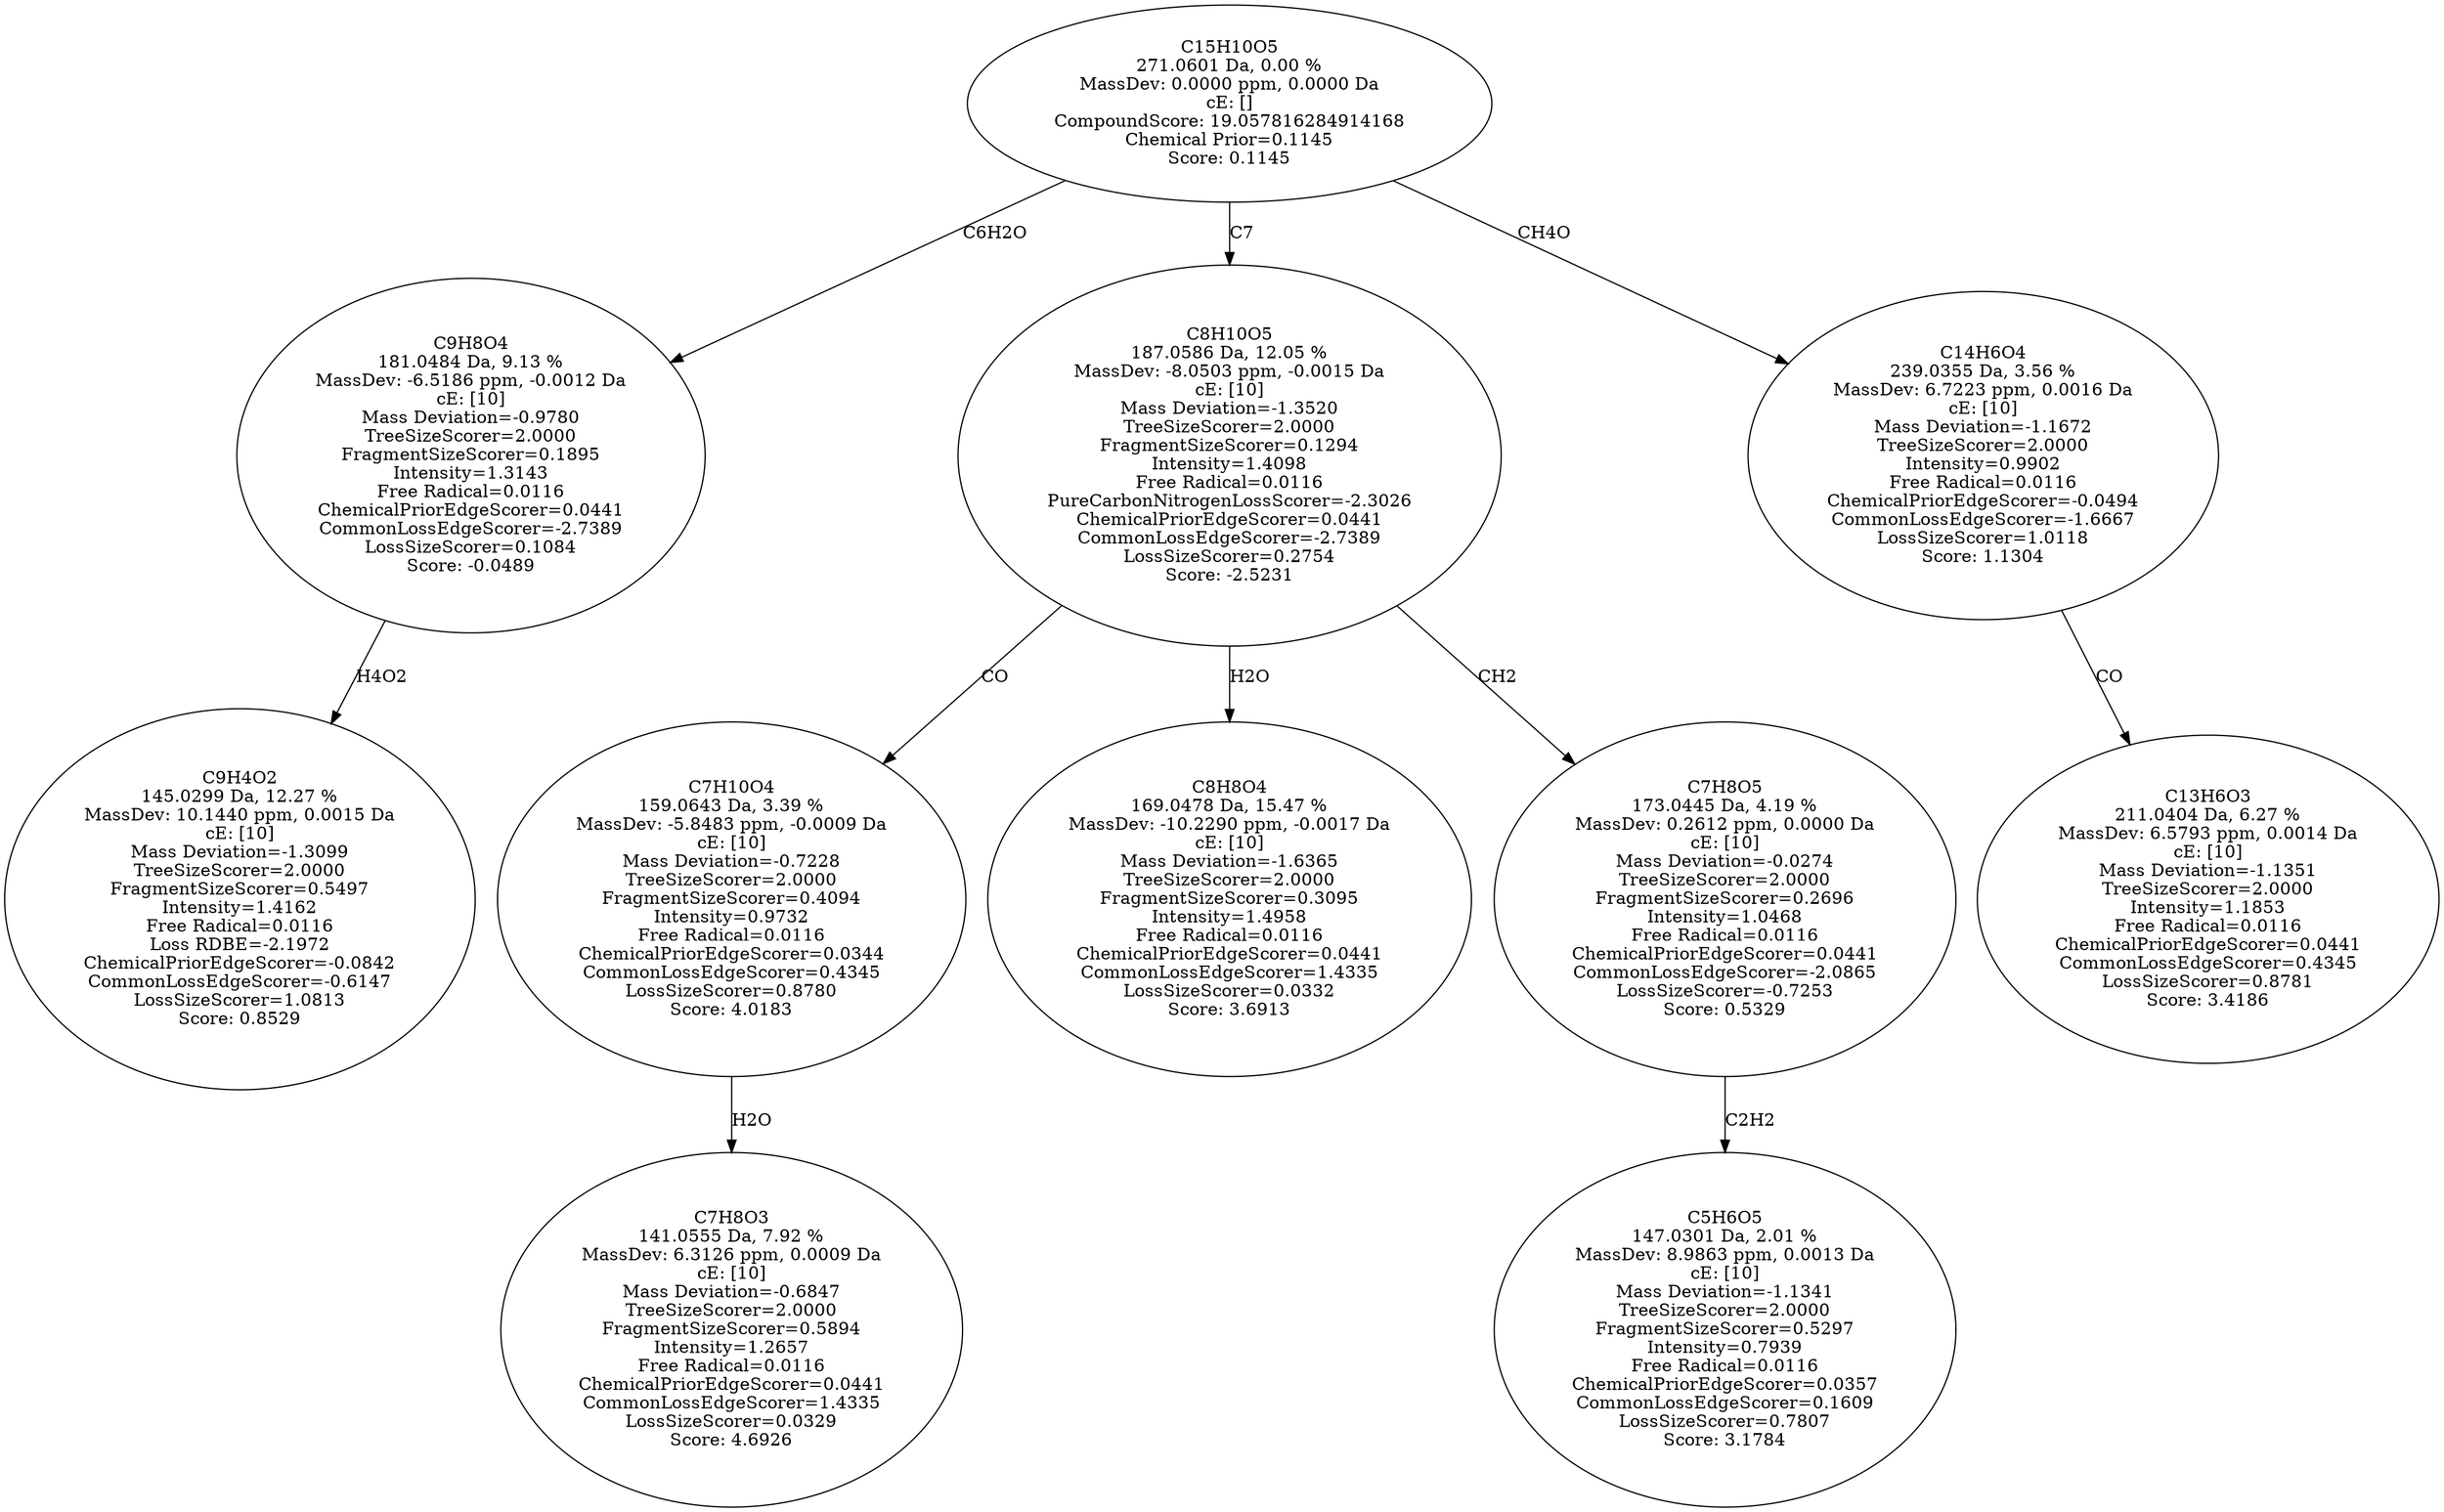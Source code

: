 strict digraph {
v1 [label="C9H4O2\n145.0299 Da, 12.27 %\nMassDev: 10.1440 ppm, 0.0015 Da\ncE: [10]\nMass Deviation=-1.3099\nTreeSizeScorer=2.0000\nFragmentSizeScorer=0.5497\nIntensity=1.4162\nFree Radical=0.0116\nLoss RDBE=-2.1972\nChemicalPriorEdgeScorer=-0.0842\nCommonLossEdgeScorer=-0.6147\nLossSizeScorer=1.0813\nScore: 0.8529"];
v2 [label="C9H8O4\n181.0484 Da, 9.13 %\nMassDev: -6.5186 ppm, -0.0012 Da\ncE: [10]\nMass Deviation=-0.9780\nTreeSizeScorer=2.0000\nFragmentSizeScorer=0.1895\nIntensity=1.3143\nFree Radical=0.0116\nChemicalPriorEdgeScorer=0.0441\nCommonLossEdgeScorer=-2.7389\nLossSizeScorer=0.1084\nScore: -0.0489"];
v3 [label="C7H8O3\n141.0555 Da, 7.92 %\nMassDev: 6.3126 ppm, 0.0009 Da\ncE: [10]\nMass Deviation=-0.6847\nTreeSizeScorer=2.0000\nFragmentSizeScorer=0.5894\nIntensity=1.2657\nFree Radical=0.0116\nChemicalPriorEdgeScorer=0.0441\nCommonLossEdgeScorer=1.4335\nLossSizeScorer=0.0329\nScore: 4.6926"];
v4 [label="C7H10O4\n159.0643 Da, 3.39 %\nMassDev: -5.8483 ppm, -0.0009 Da\ncE: [10]\nMass Deviation=-0.7228\nTreeSizeScorer=2.0000\nFragmentSizeScorer=0.4094\nIntensity=0.9732\nFree Radical=0.0116\nChemicalPriorEdgeScorer=0.0344\nCommonLossEdgeScorer=0.4345\nLossSizeScorer=0.8780\nScore: 4.0183"];
v5 [label="C8H8O4\n169.0478 Da, 15.47 %\nMassDev: -10.2290 ppm, -0.0017 Da\ncE: [10]\nMass Deviation=-1.6365\nTreeSizeScorer=2.0000\nFragmentSizeScorer=0.3095\nIntensity=1.4958\nFree Radical=0.0116\nChemicalPriorEdgeScorer=0.0441\nCommonLossEdgeScorer=1.4335\nLossSizeScorer=0.0332\nScore: 3.6913"];
v6 [label="C5H6O5\n147.0301 Da, 2.01 %\nMassDev: 8.9863 ppm, 0.0013 Da\ncE: [10]\nMass Deviation=-1.1341\nTreeSizeScorer=2.0000\nFragmentSizeScorer=0.5297\nIntensity=0.7939\nFree Radical=0.0116\nChemicalPriorEdgeScorer=0.0357\nCommonLossEdgeScorer=0.1609\nLossSizeScorer=0.7807\nScore: 3.1784"];
v7 [label="C7H8O5\n173.0445 Da, 4.19 %\nMassDev: 0.2612 ppm, 0.0000 Da\ncE: [10]\nMass Deviation=-0.0274\nTreeSizeScorer=2.0000\nFragmentSizeScorer=0.2696\nIntensity=1.0468\nFree Radical=0.0116\nChemicalPriorEdgeScorer=0.0441\nCommonLossEdgeScorer=-2.0865\nLossSizeScorer=-0.7253\nScore: 0.5329"];
v8 [label="C8H10O5\n187.0586 Da, 12.05 %\nMassDev: -8.0503 ppm, -0.0015 Da\ncE: [10]\nMass Deviation=-1.3520\nTreeSizeScorer=2.0000\nFragmentSizeScorer=0.1294\nIntensity=1.4098\nFree Radical=0.0116\nPureCarbonNitrogenLossScorer=-2.3026\nChemicalPriorEdgeScorer=0.0441\nCommonLossEdgeScorer=-2.7389\nLossSizeScorer=0.2754\nScore: -2.5231"];
v9 [label="C13H6O3\n211.0404 Da, 6.27 %\nMassDev: 6.5793 ppm, 0.0014 Da\ncE: [10]\nMass Deviation=-1.1351\nTreeSizeScorer=2.0000\nIntensity=1.1853\nFree Radical=0.0116\nChemicalPriorEdgeScorer=0.0441\nCommonLossEdgeScorer=0.4345\nLossSizeScorer=0.8781\nScore: 3.4186"];
v10 [label="C14H6O4\n239.0355 Da, 3.56 %\nMassDev: 6.7223 ppm, 0.0016 Da\ncE: [10]\nMass Deviation=-1.1672\nTreeSizeScorer=2.0000\nIntensity=0.9902\nFree Radical=0.0116\nChemicalPriorEdgeScorer=-0.0494\nCommonLossEdgeScorer=-1.6667\nLossSizeScorer=1.0118\nScore: 1.1304"];
v11 [label="C15H10O5\n271.0601 Da, 0.00 %\nMassDev: 0.0000 ppm, 0.0000 Da\ncE: []\nCompoundScore: 19.057816284914168\nChemical Prior=0.1145\nScore: 0.1145"];
v2 -> v1 [label="H4O2"];
v11 -> v2 [label="C6H2O"];
v4 -> v3 [label="H2O"];
v8 -> v4 [label="CO"];
v8 -> v5 [label="H2O"];
v7 -> v6 [label="C2H2"];
v8 -> v7 [label="CH2"];
v11 -> v8 [label="C7"];
v10 -> v9 [label="CO"];
v11 -> v10 [label="CH4O"];
}